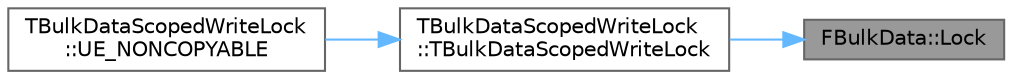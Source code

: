 digraph "FBulkData::Lock"
{
 // INTERACTIVE_SVG=YES
 // LATEX_PDF_SIZE
  bgcolor="transparent";
  edge [fontname=Helvetica,fontsize=10,labelfontname=Helvetica,labelfontsize=10];
  node [fontname=Helvetica,fontsize=10,shape=box,height=0.2,width=0.4];
  rankdir="RL";
  Node1 [id="Node000001",label="FBulkData::Lock",height=0.2,width=0.4,color="gray40", fillcolor="grey60", style="filled", fontcolor="black",tooltip="Locks the bulk data and returns a pointer to it."];
  Node1 -> Node2 [id="edge1_Node000001_Node000002",dir="back",color="steelblue1",style="solid",tooltip=" "];
  Node2 [id="Node000002",label="TBulkDataScopedWriteLock\l::TBulkDataScopedWriteLock",height=0.2,width=0.4,color="grey40", fillcolor="white", style="filled",URL="$d6/da7/classTBulkDataScopedWriteLock.html#a35034515c00611a6017e7bd2c6d5c895",tooltip=" "];
  Node2 -> Node3 [id="edge2_Node000002_Node000003",dir="back",color="steelblue1",style="solid",tooltip=" "];
  Node3 [id="Node000003",label="TBulkDataScopedWriteLock\l::UE_NONCOPYABLE",height=0.2,width=0.4,color="grey40", fillcolor="white", style="filled",URL="$d6/da7/classTBulkDataScopedWriteLock.html#a800a6eb26f9472a1386e3f51976abf64",tooltip=" "];
}
